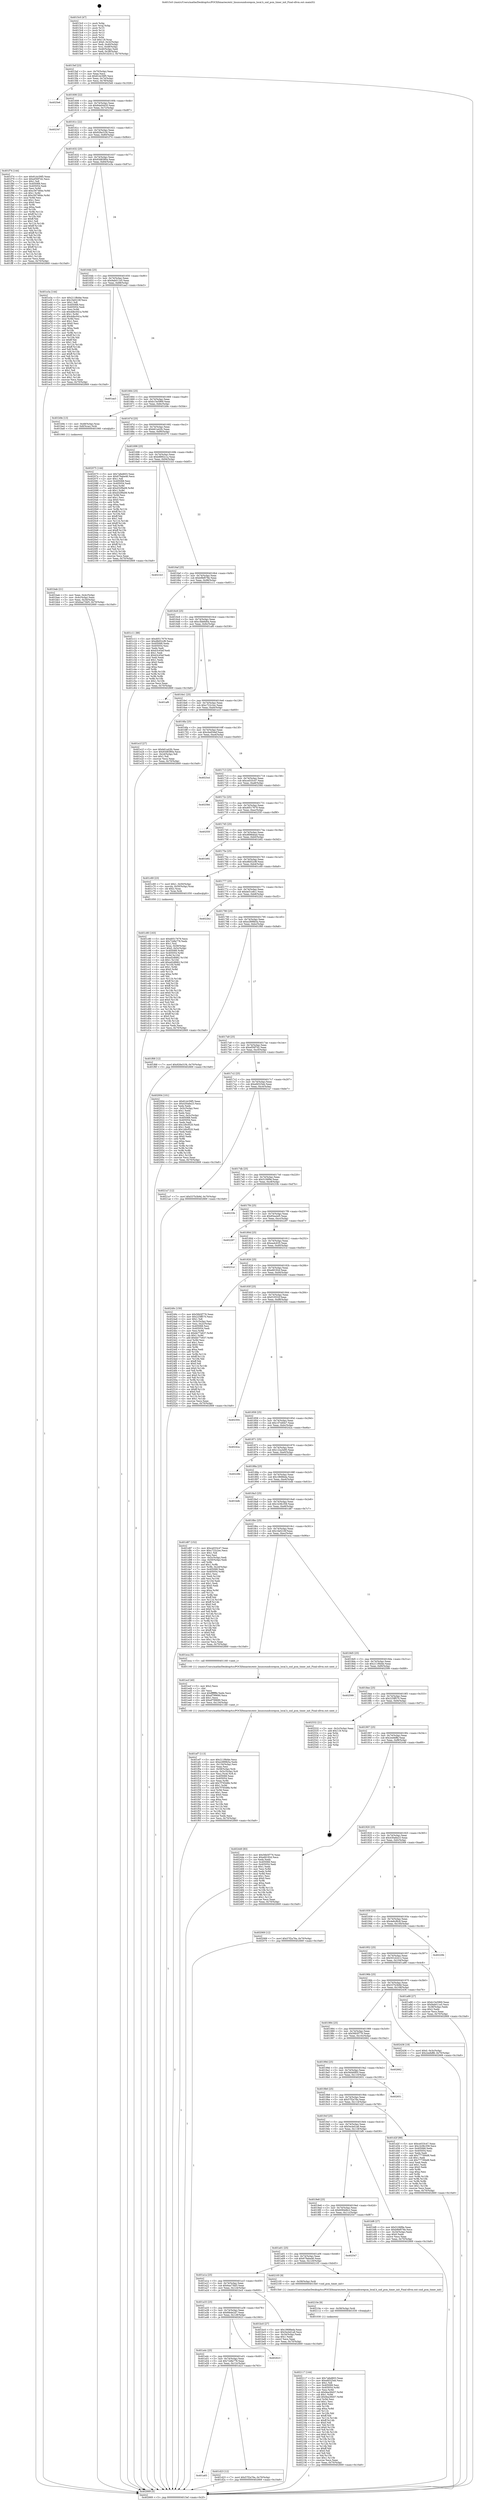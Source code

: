 digraph "0x4015c0" {
  label = "0x4015c0 (/mnt/c/Users/mathe/Desktop/tcc/POCII/binaries/extr_linuxsoundcorepcm_local.h_snd_pcm_timer_init_Final-ollvm.out::main(0))"
  labelloc = "t"
  node[shape=record]

  Entry [label="",width=0.3,height=0.3,shape=circle,fillcolor=black,style=filled]
  "0x4015ef" [label="{
     0x4015ef [23]\l
     | [instrs]\l
     &nbsp;&nbsp;0x4015ef \<+3\>: mov -0x70(%rbp),%eax\l
     &nbsp;&nbsp;0x4015f2 \<+2\>: mov %eax,%ecx\l
     &nbsp;&nbsp;0x4015f4 \<+6\>: sub $0x81dc59f5,%ecx\l
     &nbsp;&nbsp;0x4015fa \<+3\>: mov %eax,-0x74(%rbp)\l
     &nbsp;&nbsp;0x4015fd \<+3\>: mov %ecx,-0x78(%rbp)\l
     &nbsp;&nbsp;0x401600 \<+6\>: je 00000000004025e6 \<main+0x1026\>\l
  }"]
  "0x4025e6" [label="{
     0x4025e6\l
  }", style=dashed]
  "0x401606" [label="{
     0x401606 [22]\l
     | [instrs]\l
     &nbsp;&nbsp;0x401606 \<+5\>: jmp 000000000040160b \<main+0x4b\>\l
     &nbsp;&nbsp;0x40160b \<+3\>: mov -0x74(%rbp),%eax\l
     &nbsp;&nbsp;0x40160e \<+5\>: sub $0x84a04420,%eax\l
     &nbsp;&nbsp;0x401613 \<+3\>: mov %eax,-0x7c(%rbp)\l
     &nbsp;&nbsp;0x401616 \<+6\>: je 0000000000402347 \<main+0xd87\>\l
  }"]
  Exit [label="",width=0.3,height=0.3,shape=circle,fillcolor=black,style=filled,peripheries=2]
  "0x402347" [label="{
     0x402347\l
  }", style=dashed]
  "0x40161c" [label="{
     0x40161c [22]\l
     | [instrs]\l
     &nbsp;&nbsp;0x40161c \<+5\>: jmp 0000000000401621 \<main+0x61\>\l
     &nbsp;&nbsp;0x401621 \<+3\>: mov -0x74(%rbp),%eax\l
     &nbsp;&nbsp;0x401624 \<+5\>: sub $0x926e31f4,%eax\l
     &nbsp;&nbsp;0x401629 \<+3\>: mov %eax,-0x80(%rbp)\l
     &nbsp;&nbsp;0x40162c \<+6\>: je 0000000000401f74 \<main+0x9b4\>\l
  }"]
  "0x402117" [label="{
     0x402117 [144]\l
     | [instrs]\l
     &nbsp;&nbsp;0x402117 \<+5\>: mov $0x7afed603,%eax\l
     &nbsp;&nbsp;0x40211c \<+5\>: mov $0xefd325eb,%ecx\l
     &nbsp;&nbsp;0x402121 \<+2\>: mov $0x1,%dl\l
     &nbsp;&nbsp;0x402123 \<+7\>: mov 0x405068,%esi\l
     &nbsp;&nbsp;0x40212a \<+8\>: mov 0x405054,%r8d\l
     &nbsp;&nbsp;0x402132 \<+3\>: mov %esi,%r9d\l
     &nbsp;&nbsp;0x402135 \<+7\>: sub $0x9ea38457,%r9d\l
     &nbsp;&nbsp;0x40213c \<+4\>: sub $0x1,%r9d\l
     &nbsp;&nbsp;0x402140 \<+7\>: add $0x9ea38457,%r9d\l
     &nbsp;&nbsp;0x402147 \<+4\>: imul %r9d,%esi\l
     &nbsp;&nbsp;0x40214b \<+3\>: and $0x1,%esi\l
     &nbsp;&nbsp;0x40214e \<+3\>: cmp $0x0,%esi\l
     &nbsp;&nbsp;0x402151 \<+4\>: sete %r10b\l
     &nbsp;&nbsp;0x402155 \<+4\>: cmp $0xa,%r8d\l
     &nbsp;&nbsp;0x402159 \<+4\>: setl %r11b\l
     &nbsp;&nbsp;0x40215d \<+3\>: mov %r10b,%bl\l
     &nbsp;&nbsp;0x402160 \<+3\>: xor $0xff,%bl\l
     &nbsp;&nbsp;0x402163 \<+3\>: mov %r11b,%r14b\l
     &nbsp;&nbsp;0x402166 \<+4\>: xor $0xff,%r14b\l
     &nbsp;&nbsp;0x40216a \<+3\>: xor $0x0,%dl\l
     &nbsp;&nbsp;0x40216d \<+3\>: mov %bl,%r15b\l
     &nbsp;&nbsp;0x402170 \<+4\>: and $0x0,%r15b\l
     &nbsp;&nbsp;0x402174 \<+3\>: and %dl,%r10b\l
     &nbsp;&nbsp;0x402177 \<+3\>: mov %r14b,%r12b\l
     &nbsp;&nbsp;0x40217a \<+4\>: and $0x0,%r12b\l
     &nbsp;&nbsp;0x40217e \<+3\>: and %dl,%r11b\l
     &nbsp;&nbsp;0x402181 \<+3\>: or %r10b,%r15b\l
     &nbsp;&nbsp;0x402184 \<+3\>: or %r11b,%r12b\l
     &nbsp;&nbsp;0x402187 \<+3\>: xor %r12b,%r15b\l
     &nbsp;&nbsp;0x40218a \<+3\>: or %r14b,%bl\l
     &nbsp;&nbsp;0x40218d \<+3\>: xor $0xff,%bl\l
     &nbsp;&nbsp;0x402190 \<+3\>: or $0x0,%dl\l
     &nbsp;&nbsp;0x402193 \<+2\>: and %dl,%bl\l
     &nbsp;&nbsp;0x402195 \<+3\>: or %bl,%r15b\l
     &nbsp;&nbsp;0x402198 \<+4\>: test $0x1,%r15b\l
     &nbsp;&nbsp;0x40219c \<+3\>: cmovne %ecx,%eax\l
     &nbsp;&nbsp;0x40219f \<+3\>: mov %eax,-0x70(%rbp)\l
     &nbsp;&nbsp;0x4021a2 \<+5\>: jmp 0000000000402669 \<main+0x10a9\>\l
  }"]
  "0x401f74" [label="{
     0x401f74 [144]\l
     | [instrs]\l
     &nbsp;&nbsp;0x401f74 \<+5\>: mov $0x81dc59f5,%eax\l
     &nbsp;&nbsp;0x401f79 \<+5\>: mov $0xef30f7d2,%ecx\l
     &nbsp;&nbsp;0x401f7e \<+2\>: mov $0x1,%dl\l
     &nbsp;&nbsp;0x401f80 \<+7\>: mov 0x405068,%esi\l
     &nbsp;&nbsp;0x401f87 \<+7\>: mov 0x405054,%edi\l
     &nbsp;&nbsp;0x401f8e \<+3\>: mov %esi,%r8d\l
     &nbsp;&nbsp;0x401f91 \<+7\>: add $0xc567484e,%r8d\l
     &nbsp;&nbsp;0x401f98 \<+4\>: sub $0x1,%r8d\l
     &nbsp;&nbsp;0x401f9c \<+7\>: sub $0xc567484e,%r8d\l
     &nbsp;&nbsp;0x401fa3 \<+4\>: imul %r8d,%esi\l
     &nbsp;&nbsp;0x401fa7 \<+3\>: and $0x1,%esi\l
     &nbsp;&nbsp;0x401faa \<+3\>: cmp $0x0,%esi\l
     &nbsp;&nbsp;0x401fad \<+4\>: sete %r9b\l
     &nbsp;&nbsp;0x401fb1 \<+3\>: cmp $0xa,%edi\l
     &nbsp;&nbsp;0x401fb4 \<+4\>: setl %r10b\l
     &nbsp;&nbsp;0x401fb8 \<+3\>: mov %r9b,%r11b\l
     &nbsp;&nbsp;0x401fbb \<+4\>: xor $0xff,%r11b\l
     &nbsp;&nbsp;0x401fbf \<+3\>: mov %r10b,%bl\l
     &nbsp;&nbsp;0x401fc2 \<+3\>: xor $0xff,%bl\l
     &nbsp;&nbsp;0x401fc5 \<+3\>: xor $0x1,%dl\l
     &nbsp;&nbsp;0x401fc8 \<+3\>: mov %r11b,%r14b\l
     &nbsp;&nbsp;0x401fcb \<+4\>: and $0xff,%r14b\l
     &nbsp;&nbsp;0x401fcf \<+3\>: and %dl,%r9b\l
     &nbsp;&nbsp;0x401fd2 \<+3\>: mov %bl,%r15b\l
     &nbsp;&nbsp;0x401fd5 \<+4\>: and $0xff,%r15b\l
     &nbsp;&nbsp;0x401fd9 \<+3\>: and %dl,%r10b\l
     &nbsp;&nbsp;0x401fdc \<+3\>: or %r9b,%r14b\l
     &nbsp;&nbsp;0x401fdf \<+3\>: or %r10b,%r15b\l
     &nbsp;&nbsp;0x401fe2 \<+3\>: xor %r15b,%r14b\l
     &nbsp;&nbsp;0x401fe5 \<+3\>: or %bl,%r11b\l
     &nbsp;&nbsp;0x401fe8 \<+4\>: xor $0xff,%r11b\l
     &nbsp;&nbsp;0x401fec \<+3\>: or $0x1,%dl\l
     &nbsp;&nbsp;0x401fef \<+3\>: and %dl,%r11b\l
     &nbsp;&nbsp;0x401ff2 \<+3\>: or %r11b,%r14b\l
     &nbsp;&nbsp;0x401ff5 \<+4\>: test $0x1,%r14b\l
     &nbsp;&nbsp;0x401ff9 \<+3\>: cmovne %ecx,%eax\l
     &nbsp;&nbsp;0x401ffc \<+3\>: mov %eax,-0x70(%rbp)\l
     &nbsp;&nbsp;0x401fff \<+5\>: jmp 0000000000402669 \<main+0x10a9\>\l
  }"]
  "0x401632" [label="{
     0x401632 [25]\l
     | [instrs]\l
     &nbsp;&nbsp;0x401632 \<+5\>: jmp 0000000000401637 \<main+0x77\>\l
     &nbsp;&nbsp;0x401637 \<+3\>: mov -0x74(%rbp),%eax\l
     &nbsp;&nbsp;0x40163a \<+5\>: sub $0x93d8380a,%eax\l
     &nbsp;&nbsp;0x40163f \<+6\>: mov %eax,-0x84(%rbp)\l
     &nbsp;&nbsp;0x401645 \<+6\>: je 0000000000401e3a \<main+0x87a\>\l
  }"]
  "0x40210e" [label="{
     0x40210e [9]\l
     | [instrs]\l
     &nbsp;&nbsp;0x40210e \<+4\>: mov -0x58(%rbp),%rdi\l
     &nbsp;&nbsp;0x402112 \<+5\>: call 0000000000401030 \<free@plt\>\l
     | [calls]\l
     &nbsp;&nbsp;0x401030 \{1\} (unknown)\l
  }"]
  "0x401e3a" [label="{
     0x401e3a [144]\l
     | [instrs]\l
     &nbsp;&nbsp;0x401e3a \<+5\>: mov $0x211f6d4e,%eax\l
     &nbsp;&nbsp;0x401e3f \<+5\>: mov $0x1fa0216f,%ecx\l
     &nbsp;&nbsp;0x401e44 \<+2\>: mov $0x1,%dl\l
     &nbsp;&nbsp;0x401e46 \<+7\>: mov 0x405068,%esi\l
     &nbsp;&nbsp;0x401e4d \<+7\>: mov 0x405054,%edi\l
     &nbsp;&nbsp;0x401e54 \<+3\>: mov %esi,%r8d\l
     &nbsp;&nbsp;0x401e57 \<+7\>: sub $0x4dbc041a,%r8d\l
     &nbsp;&nbsp;0x401e5e \<+4\>: sub $0x1,%r8d\l
     &nbsp;&nbsp;0x401e62 \<+7\>: add $0x4dbc041a,%r8d\l
     &nbsp;&nbsp;0x401e69 \<+4\>: imul %r8d,%esi\l
     &nbsp;&nbsp;0x401e6d \<+3\>: and $0x1,%esi\l
     &nbsp;&nbsp;0x401e70 \<+3\>: cmp $0x0,%esi\l
     &nbsp;&nbsp;0x401e73 \<+4\>: sete %r9b\l
     &nbsp;&nbsp;0x401e77 \<+3\>: cmp $0xa,%edi\l
     &nbsp;&nbsp;0x401e7a \<+4\>: setl %r10b\l
     &nbsp;&nbsp;0x401e7e \<+3\>: mov %r9b,%r11b\l
     &nbsp;&nbsp;0x401e81 \<+4\>: xor $0xff,%r11b\l
     &nbsp;&nbsp;0x401e85 \<+3\>: mov %r10b,%bl\l
     &nbsp;&nbsp;0x401e88 \<+3\>: xor $0xff,%bl\l
     &nbsp;&nbsp;0x401e8b \<+3\>: xor $0x1,%dl\l
     &nbsp;&nbsp;0x401e8e \<+3\>: mov %r11b,%r14b\l
     &nbsp;&nbsp;0x401e91 \<+4\>: and $0xff,%r14b\l
     &nbsp;&nbsp;0x401e95 \<+3\>: and %dl,%r9b\l
     &nbsp;&nbsp;0x401e98 \<+3\>: mov %bl,%r15b\l
     &nbsp;&nbsp;0x401e9b \<+4\>: and $0xff,%r15b\l
     &nbsp;&nbsp;0x401e9f \<+3\>: and %dl,%r10b\l
     &nbsp;&nbsp;0x401ea2 \<+3\>: or %r9b,%r14b\l
     &nbsp;&nbsp;0x401ea5 \<+3\>: or %r10b,%r15b\l
     &nbsp;&nbsp;0x401ea8 \<+3\>: xor %r15b,%r14b\l
     &nbsp;&nbsp;0x401eab \<+3\>: or %bl,%r11b\l
     &nbsp;&nbsp;0x401eae \<+4\>: xor $0xff,%r11b\l
     &nbsp;&nbsp;0x401eb2 \<+3\>: or $0x1,%dl\l
     &nbsp;&nbsp;0x401eb5 \<+3\>: and %dl,%r11b\l
     &nbsp;&nbsp;0x401eb8 \<+3\>: or %r11b,%r14b\l
     &nbsp;&nbsp;0x401ebb \<+4\>: test $0x1,%r14b\l
     &nbsp;&nbsp;0x401ebf \<+3\>: cmovne %ecx,%eax\l
     &nbsp;&nbsp;0x401ec2 \<+3\>: mov %eax,-0x70(%rbp)\l
     &nbsp;&nbsp;0x401ec5 \<+5\>: jmp 0000000000402669 \<main+0x10a9\>\l
  }"]
  "0x40164b" [label="{
     0x40164b [25]\l
     | [instrs]\l
     &nbsp;&nbsp;0x40164b \<+5\>: jmp 0000000000401650 \<main+0x90\>\l
     &nbsp;&nbsp;0x401650 \<+3\>: mov -0x74(%rbp),%eax\l
     &nbsp;&nbsp;0x401653 \<+5\>: sub $0x9ab011e5,%eax\l
     &nbsp;&nbsp;0x401658 \<+6\>: mov %eax,-0x88(%rbp)\l
     &nbsp;&nbsp;0x40165e \<+6\>: je 0000000000401aa3 \<main+0x4e3\>\l
  }"]
  "0x401ef7" [label="{
     0x401ef7 [113]\l
     | [instrs]\l
     &nbsp;&nbsp;0x401ef7 \<+5\>: mov $0x211f6d4e,%ecx\l
     &nbsp;&nbsp;0x401efc \<+5\>: mov $0xe2899b5a,%edx\l
     &nbsp;&nbsp;0x401f01 \<+6\>: mov -0x134(%rbp),%esi\l
     &nbsp;&nbsp;0x401f07 \<+3\>: imul %eax,%esi\l
     &nbsp;&nbsp;0x401f0a \<+4\>: mov -0x58(%rbp),%rdi\l
     &nbsp;&nbsp;0x401f0e \<+4\>: movslq -0x5c(%rbp),%r8\l
     &nbsp;&nbsp;0x401f12 \<+4\>: mov %esi,(%rdi,%r8,4)\l
     &nbsp;&nbsp;0x401f16 \<+7\>: mov 0x405068,%eax\l
     &nbsp;&nbsp;0x401f1d \<+7\>: mov 0x405054,%esi\l
     &nbsp;&nbsp;0x401f24 \<+3\>: mov %eax,%r9d\l
     &nbsp;&nbsp;0x401f27 \<+7\>: add $0x7f765d6b,%r9d\l
     &nbsp;&nbsp;0x401f2e \<+4\>: sub $0x1,%r9d\l
     &nbsp;&nbsp;0x401f32 \<+7\>: sub $0x7f765d6b,%r9d\l
     &nbsp;&nbsp;0x401f39 \<+4\>: imul %r9d,%eax\l
     &nbsp;&nbsp;0x401f3d \<+3\>: and $0x1,%eax\l
     &nbsp;&nbsp;0x401f40 \<+3\>: cmp $0x0,%eax\l
     &nbsp;&nbsp;0x401f43 \<+4\>: sete %r10b\l
     &nbsp;&nbsp;0x401f47 \<+3\>: cmp $0xa,%esi\l
     &nbsp;&nbsp;0x401f4a \<+4\>: setl %r11b\l
     &nbsp;&nbsp;0x401f4e \<+3\>: mov %r10b,%bl\l
     &nbsp;&nbsp;0x401f51 \<+3\>: and %r11b,%bl\l
     &nbsp;&nbsp;0x401f54 \<+3\>: xor %r11b,%r10b\l
     &nbsp;&nbsp;0x401f57 \<+3\>: or %r10b,%bl\l
     &nbsp;&nbsp;0x401f5a \<+3\>: test $0x1,%bl\l
     &nbsp;&nbsp;0x401f5d \<+3\>: cmovne %edx,%ecx\l
     &nbsp;&nbsp;0x401f60 \<+3\>: mov %ecx,-0x70(%rbp)\l
     &nbsp;&nbsp;0x401f63 \<+5\>: jmp 0000000000402669 \<main+0x10a9\>\l
  }"]
  "0x401aa3" [label="{
     0x401aa3\l
  }", style=dashed]
  "0x401664" [label="{
     0x401664 [25]\l
     | [instrs]\l
     &nbsp;&nbsp;0x401664 \<+5\>: jmp 0000000000401669 \<main+0xa9\>\l
     &nbsp;&nbsp;0x401669 \<+3\>: mov -0x74(%rbp),%eax\l
     &nbsp;&nbsp;0x40166c \<+5\>: sub $0xb15e5969,%eax\l
     &nbsp;&nbsp;0x401671 \<+6\>: mov %eax,-0x8c(%rbp)\l
     &nbsp;&nbsp;0x401677 \<+6\>: je 0000000000401b9e \<main+0x5de\>\l
  }"]
  "0x401ecf" [label="{
     0x401ecf [40]\l
     | [instrs]\l
     &nbsp;&nbsp;0x401ecf \<+5\>: mov $0x2,%ecx\l
     &nbsp;&nbsp;0x401ed4 \<+1\>: cltd\l
     &nbsp;&nbsp;0x401ed5 \<+2\>: idiv %ecx\l
     &nbsp;&nbsp;0x401ed7 \<+6\>: imul $0xfffffffe,%edx,%ecx\l
     &nbsp;&nbsp;0x401edd \<+6\>: sub $0xef799690,%ecx\l
     &nbsp;&nbsp;0x401ee3 \<+3\>: add $0x1,%ecx\l
     &nbsp;&nbsp;0x401ee6 \<+6\>: add $0xef799690,%ecx\l
     &nbsp;&nbsp;0x401eec \<+6\>: mov %ecx,-0x134(%rbp)\l
     &nbsp;&nbsp;0x401ef2 \<+5\>: call 0000000000401160 \<next_i\>\l
     | [calls]\l
     &nbsp;&nbsp;0x401160 \{1\} (/mnt/c/Users/mathe/Desktop/tcc/POCII/binaries/extr_linuxsoundcorepcm_local.h_snd_pcm_timer_init_Final-ollvm.out::next_i)\l
  }"]
  "0x401b9e" [label="{
     0x401b9e [13]\l
     | [instrs]\l
     &nbsp;&nbsp;0x401b9e \<+4\>: mov -0x48(%rbp),%rax\l
     &nbsp;&nbsp;0x401ba2 \<+4\>: mov 0x8(%rax),%rdi\l
     &nbsp;&nbsp;0x401ba6 \<+5\>: call 0000000000401060 \<atoi@plt\>\l
     | [calls]\l
     &nbsp;&nbsp;0x401060 \{1\} (unknown)\l
  }"]
  "0x40167d" [label="{
     0x40167d [25]\l
     | [instrs]\l
     &nbsp;&nbsp;0x40167d \<+5\>: jmp 0000000000401682 \<main+0xc2\>\l
     &nbsp;&nbsp;0x401682 \<+3\>: mov -0x74(%rbp),%eax\l
     &nbsp;&nbsp;0x401685 \<+5\>: sub $0xb61a42fc,%eax\l
     &nbsp;&nbsp;0x40168a \<+6\>: mov %eax,-0x90(%rbp)\l
     &nbsp;&nbsp;0x401690 \<+6\>: je 0000000000402075 \<main+0xab5\>\l
  }"]
  "0x401a65" [label="{
     0x401a65\l
  }", style=dashed]
  "0x402075" [label="{
     0x402075 [144]\l
     | [instrs]\l
     &nbsp;&nbsp;0x402075 \<+5\>: mov $0x7afed603,%eax\l
     &nbsp;&nbsp;0x40207a \<+5\>: mov $0x679abe46,%ecx\l
     &nbsp;&nbsp;0x40207f \<+2\>: mov $0x1,%dl\l
     &nbsp;&nbsp;0x402081 \<+7\>: mov 0x405068,%esi\l
     &nbsp;&nbsp;0x402088 \<+7\>: mov 0x405054,%edi\l
     &nbsp;&nbsp;0x40208f \<+3\>: mov %esi,%r8d\l
     &nbsp;&nbsp;0x402092 \<+7\>: add $0xd32f9a08,%r8d\l
     &nbsp;&nbsp;0x402099 \<+4\>: sub $0x1,%r8d\l
     &nbsp;&nbsp;0x40209d \<+7\>: sub $0xd32f9a08,%r8d\l
     &nbsp;&nbsp;0x4020a4 \<+4\>: imul %r8d,%esi\l
     &nbsp;&nbsp;0x4020a8 \<+3\>: and $0x1,%esi\l
     &nbsp;&nbsp;0x4020ab \<+3\>: cmp $0x0,%esi\l
     &nbsp;&nbsp;0x4020ae \<+4\>: sete %r9b\l
     &nbsp;&nbsp;0x4020b2 \<+3\>: cmp $0xa,%edi\l
     &nbsp;&nbsp;0x4020b5 \<+4\>: setl %r10b\l
     &nbsp;&nbsp;0x4020b9 \<+3\>: mov %r9b,%r11b\l
     &nbsp;&nbsp;0x4020bc \<+4\>: xor $0xff,%r11b\l
     &nbsp;&nbsp;0x4020c0 \<+3\>: mov %r10b,%bl\l
     &nbsp;&nbsp;0x4020c3 \<+3\>: xor $0xff,%bl\l
     &nbsp;&nbsp;0x4020c6 \<+3\>: xor $0x1,%dl\l
     &nbsp;&nbsp;0x4020c9 \<+3\>: mov %r11b,%r14b\l
     &nbsp;&nbsp;0x4020cc \<+4\>: and $0xff,%r14b\l
     &nbsp;&nbsp;0x4020d0 \<+3\>: and %dl,%r9b\l
     &nbsp;&nbsp;0x4020d3 \<+3\>: mov %bl,%r15b\l
     &nbsp;&nbsp;0x4020d6 \<+4\>: and $0xff,%r15b\l
     &nbsp;&nbsp;0x4020da \<+3\>: and %dl,%r10b\l
     &nbsp;&nbsp;0x4020dd \<+3\>: or %r9b,%r14b\l
     &nbsp;&nbsp;0x4020e0 \<+3\>: or %r10b,%r15b\l
     &nbsp;&nbsp;0x4020e3 \<+3\>: xor %r15b,%r14b\l
     &nbsp;&nbsp;0x4020e6 \<+3\>: or %bl,%r11b\l
     &nbsp;&nbsp;0x4020e9 \<+4\>: xor $0xff,%r11b\l
     &nbsp;&nbsp;0x4020ed \<+3\>: or $0x1,%dl\l
     &nbsp;&nbsp;0x4020f0 \<+3\>: and %dl,%r11b\l
     &nbsp;&nbsp;0x4020f3 \<+3\>: or %r11b,%r14b\l
     &nbsp;&nbsp;0x4020f6 \<+4\>: test $0x1,%r14b\l
     &nbsp;&nbsp;0x4020fa \<+3\>: cmovne %ecx,%eax\l
     &nbsp;&nbsp;0x4020fd \<+3\>: mov %eax,-0x70(%rbp)\l
     &nbsp;&nbsp;0x402100 \<+5\>: jmp 0000000000402669 \<main+0x10a9\>\l
  }"]
  "0x401696" [label="{
     0x401696 [25]\l
     | [instrs]\l
     &nbsp;&nbsp;0x401696 \<+5\>: jmp 000000000040169b \<main+0xdb\>\l
     &nbsp;&nbsp;0x40169b \<+3\>: mov -0x74(%rbp),%eax\l
     &nbsp;&nbsp;0x40169e \<+5\>: sub $0xb8892c1a,%eax\l
     &nbsp;&nbsp;0x4016a3 \<+6\>: mov %eax,-0x94(%rbp)\l
     &nbsp;&nbsp;0x4016a9 \<+6\>: je 00000000004021b3 \<main+0xbf3\>\l
  }"]
  "0x401d23" [label="{
     0x401d23 [12]\l
     | [instrs]\l
     &nbsp;&nbsp;0x401d23 \<+7\>: movl $0x57f2a76a,-0x70(%rbp)\l
     &nbsp;&nbsp;0x401d2a \<+5\>: jmp 0000000000402669 \<main+0x10a9\>\l
  }"]
  "0x4021b3" [label="{
     0x4021b3\l
  }", style=dashed]
  "0x4016af" [label="{
     0x4016af [25]\l
     | [instrs]\l
     &nbsp;&nbsp;0x4016af \<+5\>: jmp 00000000004016b4 \<main+0xf4\>\l
     &nbsp;&nbsp;0x4016b4 \<+3\>: mov -0x74(%rbp),%eax\l
     &nbsp;&nbsp;0x4016b7 \<+5\>: sub $0xb9bf078e,%eax\l
     &nbsp;&nbsp;0x4016bc \<+6\>: mov %eax,-0x98(%rbp)\l
     &nbsp;&nbsp;0x4016c2 \<+6\>: je 0000000000401c11 \<main+0x651\>\l
  }"]
  "0x401a4c" [label="{
     0x401a4c [25]\l
     | [instrs]\l
     &nbsp;&nbsp;0x401a4c \<+5\>: jmp 0000000000401a51 \<main+0x491\>\l
     &nbsp;&nbsp;0x401a51 \<+3\>: mov -0x74(%rbp),%eax\l
     &nbsp;&nbsp;0x401a54 \<+5\>: sub $0x72dfa778,%eax\l
     &nbsp;&nbsp;0x401a59 \<+6\>: mov %eax,-0x12c(%rbp)\l
     &nbsp;&nbsp;0x401a5f \<+6\>: je 0000000000401d23 \<main+0x763\>\l
  }"]
  "0x401c11" [label="{
     0x401c11 [88]\l
     | [instrs]\l
     &nbsp;&nbsp;0x401c11 \<+5\>: mov $0xd0517679,%eax\l
     &nbsp;&nbsp;0x401c16 \<+5\>: mov $0xd8d52cf8,%ecx\l
     &nbsp;&nbsp;0x401c1b \<+7\>: mov 0x405068,%edx\l
     &nbsp;&nbsp;0x401c22 \<+7\>: mov 0x405054,%esi\l
     &nbsp;&nbsp;0x401c29 \<+2\>: mov %edx,%edi\l
     &nbsp;&nbsp;0x401c2b \<+6\>: add $0xb3c45ef,%edi\l
     &nbsp;&nbsp;0x401c31 \<+3\>: sub $0x1,%edi\l
     &nbsp;&nbsp;0x401c34 \<+6\>: sub $0xb3c45ef,%edi\l
     &nbsp;&nbsp;0x401c3a \<+3\>: imul %edi,%edx\l
     &nbsp;&nbsp;0x401c3d \<+3\>: and $0x1,%edx\l
     &nbsp;&nbsp;0x401c40 \<+3\>: cmp $0x0,%edx\l
     &nbsp;&nbsp;0x401c43 \<+4\>: sete %r8b\l
     &nbsp;&nbsp;0x401c47 \<+3\>: cmp $0xa,%esi\l
     &nbsp;&nbsp;0x401c4a \<+4\>: setl %r9b\l
     &nbsp;&nbsp;0x401c4e \<+3\>: mov %r8b,%r10b\l
     &nbsp;&nbsp;0x401c51 \<+3\>: and %r9b,%r10b\l
     &nbsp;&nbsp;0x401c54 \<+3\>: xor %r9b,%r8b\l
     &nbsp;&nbsp;0x401c57 \<+3\>: or %r8b,%r10b\l
     &nbsp;&nbsp;0x401c5a \<+4\>: test $0x1,%r10b\l
     &nbsp;&nbsp;0x401c5e \<+3\>: cmovne %ecx,%eax\l
     &nbsp;&nbsp;0x401c61 \<+3\>: mov %eax,-0x70(%rbp)\l
     &nbsp;&nbsp;0x401c64 \<+5\>: jmp 0000000000402669 \<main+0x10a9\>\l
  }"]
  "0x4016c8" [label="{
     0x4016c8 [25]\l
     | [instrs]\l
     &nbsp;&nbsp;0x4016c8 \<+5\>: jmp 00000000004016cd \<main+0x10d\>\l
     &nbsp;&nbsp;0x4016cd \<+3\>: mov -0x74(%rbp),%eax\l
     &nbsp;&nbsp;0x4016d0 \<+5\>: sub $0xc3bb6d0a,%eax\l
     &nbsp;&nbsp;0x4016d5 \<+6\>: mov %eax,-0x9c(%rbp)\l
     &nbsp;&nbsp;0x4016db \<+6\>: je 0000000000401af6 \<main+0x536\>\l
  }"]
  "0x402623" [label="{
     0x402623\l
  }", style=dashed]
  "0x401af6" [label="{
     0x401af6\l
  }", style=dashed]
  "0x4016e1" [label="{
     0x4016e1 [25]\l
     | [instrs]\l
     &nbsp;&nbsp;0x4016e1 \<+5\>: jmp 00000000004016e6 \<main+0x126\>\l
     &nbsp;&nbsp;0x4016e6 \<+3\>: mov -0x74(%rbp),%eax\l
     &nbsp;&nbsp;0x4016e9 \<+5\>: sub $0xc722c2ec,%eax\l
     &nbsp;&nbsp;0x4016ee \<+6\>: mov %eax,-0xa0(%rbp)\l
     &nbsp;&nbsp;0x4016f4 \<+6\>: je 0000000000401e1f \<main+0x85f\>\l
  }"]
  "0x401c80" [label="{
     0x401c80 [163]\l
     | [instrs]\l
     &nbsp;&nbsp;0x401c80 \<+5\>: mov $0xd0517679,%ecx\l
     &nbsp;&nbsp;0x401c85 \<+5\>: mov $0x72dfa778,%edx\l
     &nbsp;&nbsp;0x401c8a \<+3\>: mov $0x1,%sil\l
     &nbsp;&nbsp;0x401c8d \<+4\>: mov %rax,-0x58(%rbp)\l
     &nbsp;&nbsp;0x401c91 \<+7\>: movl $0x0,-0x5c(%rbp)\l
     &nbsp;&nbsp;0x401c98 \<+8\>: mov 0x405068,%r8d\l
     &nbsp;&nbsp;0x401ca0 \<+8\>: mov 0x405054,%r9d\l
     &nbsp;&nbsp;0x401ca8 \<+3\>: mov %r8d,%r10d\l
     &nbsp;&nbsp;0x401cab \<+7\>: sub $0xed2dfd62,%r10d\l
     &nbsp;&nbsp;0x401cb2 \<+4\>: sub $0x1,%r10d\l
     &nbsp;&nbsp;0x401cb6 \<+7\>: add $0xed2dfd62,%r10d\l
     &nbsp;&nbsp;0x401cbd \<+4\>: imul %r10d,%r8d\l
     &nbsp;&nbsp;0x401cc1 \<+4\>: and $0x1,%r8d\l
     &nbsp;&nbsp;0x401cc5 \<+4\>: cmp $0x0,%r8d\l
     &nbsp;&nbsp;0x401cc9 \<+4\>: sete %r11b\l
     &nbsp;&nbsp;0x401ccd \<+4\>: cmp $0xa,%r9d\l
     &nbsp;&nbsp;0x401cd1 \<+3\>: setl %bl\l
     &nbsp;&nbsp;0x401cd4 \<+3\>: mov %r11b,%r14b\l
     &nbsp;&nbsp;0x401cd7 \<+4\>: xor $0xff,%r14b\l
     &nbsp;&nbsp;0x401cdb \<+3\>: mov %bl,%r15b\l
     &nbsp;&nbsp;0x401cde \<+4\>: xor $0xff,%r15b\l
     &nbsp;&nbsp;0x401ce2 \<+4\>: xor $0x0,%sil\l
     &nbsp;&nbsp;0x401ce6 \<+3\>: mov %r14b,%r12b\l
     &nbsp;&nbsp;0x401ce9 \<+4\>: and $0x0,%r12b\l
     &nbsp;&nbsp;0x401ced \<+3\>: and %sil,%r11b\l
     &nbsp;&nbsp;0x401cf0 \<+3\>: mov %r15b,%r13b\l
     &nbsp;&nbsp;0x401cf3 \<+4\>: and $0x0,%r13b\l
     &nbsp;&nbsp;0x401cf7 \<+3\>: and %sil,%bl\l
     &nbsp;&nbsp;0x401cfa \<+3\>: or %r11b,%r12b\l
     &nbsp;&nbsp;0x401cfd \<+3\>: or %bl,%r13b\l
     &nbsp;&nbsp;0x401d00 \<+3\>: xor %r13b,%r12b\l
     &nbsp;&nbsp;0x401d03 \<+3\>: or %r15b,%r14b\l
     &nbsp;&nbsp;0x401d06 \<+4\>: xor $0xff,%r14b\l
     &nbsp;&nbsp;0x401d0a \<+4\>: or $0x0,%sil\l
     &nbsp;&nbsp;0x401d0e \<+3\>: and %sil,%r14b\l
     &nbsp;&nbsp;0x401d11 \<+3\>: or %r14b,%r12b\l
     &nbsp;&nbsp;0x401d14 \<+4\>: test $0x1,%r12b\l
     &nbsp;&nbsp;0x401d18 \<+3\>: cmovne %edx,%ecx\l
     &nbsp;&nbsp;0x401d1b \<+3\>: mov %ecx,-0x70(%rbp)\l
     &nbsp;&nbsp;0x401d1e \<+5\>: jmp 0000000000402669 \<main+0x10a9\>\l
  }"]
  "0x401e1f" [label="{
     0x401e1f [27]\l
     | [instrs]\l
     &nbsp;&nbsp;0x401e1f \<+5\>: mov $0xb61a42fc,%eax\l
     &nbsp;&nbsp;0x401e24 \<+5\>: mov $0x93d8380a,%ecx\l
     &nbsp;&nbsp;0x401e29 \<+3\>: mov -0x2d(%rbp),%dl\l
     &nbsp;&nbsp;0x401e2c \<+3\>: test $0x1,%dl\l
     &nbsp;&nbsp;0x401e2f \<+3\>: cmovne %ecx,%eax\l
     &nbsp;&nbsp;0x401e32 \<+3\>: mov %eax,-0x70(%rbp)\l
     &nbsp;&nbsp;0x401e35 \<+5\>: jmp 0000000000402669 \<main+0x10a9\>\l
  }"]
  "0x4016fa" [label="{
     0x4016fa [25]\l
     | [instrs]\l
     &nbsp;&nbsp;0x4016fa \<+5\>: jmp 00000000004016ff \<main+0x13f\>\l
     &nbsp;&nbsp;0x4016ff \<+3\>: mov -0x74(%rbp),%eax\l
     &nbsp;&nbsp;0x401702 \<+5\>: sub $0xcba93def,%eax\l
     &nbsp;&nbsp;0x401707 \<+6\>: mov %eax,-0xa4(%rbp)\l
     &nbsp;&nbsp;0x40170d \<+6\>: je 00000000004023cd \<main+0xe0d\>\l
  }"]
  "0x401a33" [label="{
     0x401a33 [25]\l
     | [instrs]\l
     &nbsp;&nbsp;0x401a33 \<+5\>: jmp 0000000000401a38 \<main+0x478\>\l
     &nbsp;&nbsp;0x401a38 \<+3\>: mov -0x74(%rbp),%eax\l
     &nbsp;&nbsp;0x401a3b \<+5\>: sub $0x6fede2d7,%eax\l
     &nbsp;&nbsp;0x401a40 \<+6\>: mov %eax,-0x128(%rbp)\l
     &nbsp;&nbsp;0x401a46 \<+6\>: je 0000000000402623 \<main+0x1063\>\l
  }"]
  "0x4023cd" [label="{
     0x4023cd\l
  }", style=dashed]
  "0x401713" [label="{
     0x401713 [25]\l
     | [instrs]\l
     &nbsp;&nbsp;0x401713 \<+5\>: jmp 0000000000401718 \<main+0x158\>\l
     &nbsp;&nbsp;0x401718 \<+3\>: mov -0x74(%rbp),%eax\l
     &nbsp;&nbsp;0x40171b \<+5\>: sub $0xce033c47,%eax\l
     &nbsp;&nbsp;0x401720 \<+6\>: mov %eax,-0xa8(%rbp)\l
     &nbsp;&nbsp;0x401726 \<+6\>: je 000000000040258d \<main+0xfcd\>\l
  }"]
  "0x401bc0" [label="{
     0x401bc0 [27]\l
     | [instrs]\l
     &nbsp;&nbsp;0x401bc0 \<+5\>: mov $0x1868feda,%eax\l
     &nbsp;&nbsp;0x401bc5 \<+5\>: mov $0x5ecbd1a8,%ecx\l
     &nbsp;&nbsp;0x401bca \<+3\>: mov -0x34(%rbp),%edx\l
     &nbsp;&nbsp;0x401bcd \<+3\>: cmp $0x1,%edx\l
     &nbsp;&nbsp;0x401bd0 \<+3\>: cmovl %ecx,%eax\l
     &nbsp;&nbsp;0x401bd3 \<+3\>: mov %eax,-0x70(%rbp)\l
     &nbsp;&nbsp;0x401bd6 \<+5\>: jmp 0000000000402669 \<main+0x10a9\>\l
  }"]
  "0x40258d" [label="{
     0x40258d\l
  }", style=dashed]
  "0x40172c" [label="{
     0x40172c [25]\l
     | [instrs]\l
     &nbsp;&nbsp;0x40172c \<+5\>: jmp 0000000000401731 \<main+0x171\>\l
     &nbsp;&nbsp;0x401731 \<+3\>: mov -0x74(%rbp),%eax\l
     &nbsp;&nbsp;0x401734 \<+5\>: sub $0xd0517679,%eax\l
     &nbsp;&nbsp;0x401739 \<+6\>: mov %eax,-0xac(%rbp)\l
     &nbsp;&nbsp;0x40173f \<+6\>: je 000000000040255f \<main+0xf9f\>\l
  }"]
  "0x401a1a" [label="{
     0x401a1a [25]\l
     | [instrs]\l
     &nbsp;&nbsp;0x401a1a \<+5\>: jmp 0000000000401a1f \<main+0x45f\>\l
     &nbsp;&nbsp;0x401a1f \<+3\>: mov -0x74(%rbp),%eax\l
     &nbsp;&nbsp;0x401a22 \<+5\>: sub $0x6aa73bf3,%eax\l
     &nbsp;&nbsp;0x401a27 \<+6\>: mov %eax,-0x124(%rbp)\l
     &nbsp;&nbsp;0x401a2d \<+6\>: je 0000000000401bc0 \<main+0x600\>\l
  }"]
  "0x40255f" [label="{
     0x40255f\l
  }", style=dashed]
  "0x401745" [label="{
     0x401745 [25]\l
     | [instrs]\l
     &nbsp;&nbsp;0x401745 \<+5\>: jmp 000000000040174a \<main+0x18a\>\l
     &nbsp;&nbsp;0x40174a \<+3\>: mov -0x74(%rbp),%eax\l
     &nbsp;&nbsp;0x40174d \<+5\>: sub $0xd698dead,%eax\l
     &nbsp;&nbsp;0x401752 \<+6\>: mov %eax,-0xb0(%rbp)\l
     &nbsp;&nbsp;0x401758 \<+6\>: je 0000000000401b92 \<main+0x5d2\>\l
  }"]
  "0x402105" [label="{
     0x402105 [9]\l
     | [instrs]\l
     &nbsp;&nbsp;0x402105 \<+4\>: mov -0x58(%rbp),%rdi\l
     &nbsp;&nbsp;0x402109 \<+5\>: call 00000000004015b0 \<snd_pcm_timer_init\>\l
     | [calls]\l
     &nbsp;&nbsp;0x4015b0 \{1\} (/mnt/c/Users/mathe/Desktop/tcc/POCII/binaries/extr_linuxsoundcorepcm_local.h_snd_pcm_timer_init_Final-ollvm.out::snd_pcm_timer_init)\l
  }"]
  "0x401b92" [label="{
     0x401b92\l
  }", style=dashed]
  "0x40175e" [label="{
     0x40175e [25]\l
     | [instrs]\l
     &nbsp;&nbsp;0x40175e \<+5\>: jmp 0000000000401763 \<main+0x1a3\>\l
     &nbsp;&nbsp;0x401763 \<+3\>: mov -0x74(%rbp),%eax\l
     &nbsp;&nbsp;0x401766 \<+5\>: sub $0xd8d52cf8,%eax\l
     &nbsp;&nbsp;0x40176b \<+6\>: mov %eax,-0xb4(%rbp)\l
     &nbsp;&nbsp;0x401771 \<+6\>: je 0000000000401c69 \<main+0x6a9\>\l
  }"]
  "0x401a01" [label="{
     0x401a01 [25]\l
     | [instrs]\l
     &nbsp;&nbsp;0x401a01 \<+5\>: jmp 0000000000401a06 \<main+0x446\>\l
     &nbsp;&nbsp;0x401a06 \<+3\>: mov -0x74(%rbp),%eax\l
     &nbsp;&nbsp;0x401a09 \<+5\>: sub $0x679abe46,%eax\l
     &nbsp;&nbsp;0x401a0e \<+6\>: mov %eax,-0x120(%rbp)\l
     &nbsp;&nbsp;0x401a14 \<+6\>: je 0000000000402105 \<main+0xb45\>\l
  }"]
  "0x401c69" [label="{
     0x401c69 [23]\l
     | [instrs]\l
     &nbsp;&nbsp;0x401c69 \<+7\>: movl $0x1,-0x50(%rbp)\l
     &nbsp;&nbsp;0x401c70 \<+4\>: movslq -0x50(%rbp),%rax\l
     &nbsp;&nbsp;0x401c74 \<+4\>: shl $0x2,%rax\l
     &nbsp;&nbsp;0x401c78 \<+3\>: mov %rax,%rdi\l
     &nbsp;&nbsp;0x401c7b \<+5\>: call 0000000000401050 \<malloc@plt\>\l
     | [calls]\l
     &nbsp;&nbsp;0x401050 \{1\} (unknown)\l
  }"]
  "0x401777" [label="{
     0x401777 [25]\l
     | [instrs]\l
     &nbsp;&nbsp;0x401777 \<+5\>: jmp 000000000040177c \<main+0x1bc\>\l
     &nbsp;&nbsp;0x40177c \<+3\>: mov -0x74(%rbp),%eax\l
     &nbsp;&nbsp;0x40177f \<+5\>: sub $0xde51e8c1,%eax\l
     &nbsp;&nbsp;0x401784 \<+6\>: mov %eax,-0xb8(%rbp)\l
     &nbsp;&nbsp;0x40178a \<+6\>: je 00000000004022b2 \<main+0xcf2\>\l
  }"]
  "0x402547" [label="{
     0x402547\l
  }", style=dashed]
  "0x4022b2" [label="{
     0x4022b2\l
  }", style=dashed]
  "0x401790" [label="{
     0x401790 [25]\l
     | [instrs]\l
     &nbsp;&nbsp;0x401790 \<+5\>: jmp 0000000000401795 \<main+0x1d5\>\l
     &nbsp;&nbsp;0x401795 \<+3\>: mov -0x74(%rbp),%eax\l
     &nbsp;&nbsp;0x401798 \<+5\>: sub $0xe2899b5a,%eax\l
     &nbsp;&nbsp;0x40179d \<+6\>: mov %eax,-0xbc(%rbp)\l
     &nbsp;&nbsp;0x4017a3 \<+6\>: je 0000000000401f68 \<main+0x9a8\>\l
  }"]
  "0x4019e8" [label="{
     0x4019e8 [25]\l
     | [instrs]\l
     &nbsp;&nbsp;0x4019e8 \<+5\>: jmp 00000000004019ed \<main+0x42d\>\l
     &nbsp;&nbsp;0x4019ed \<+3\>: mov -0x74(%rbp),%eax\l
     &nbsp;&nbsp;0x4019f0 \<+5\>: sub $0x6094d6c2,%eax\l
     &nbsp;&nbsp;0x4019f5 \<+6\>: mov %eax,-0x11c(%rbp)\l
     &nbsp;&nbsp;0x4019fb \<+6\>: je 0000000000402547 \<main+0xf87\>\l
  }"]
  "0x401f68" [label="{
     0x401f68 [12]\l
     | [instrs]\l
     &nbsp;&nbsp;0x401f68 \<+7\>: movl $0x926e31f4,-0x70(%rbp)\l
     &nbsp;&nbsp;0x401f6f \<+5\>: jmp 0000000000402669 \<main+0x10a9\>\l
  }"]
  "0x4017a9" [label="{
     0x4017a9 [25]\l
     | [instrs]\l
     &nbsp;&nbsp;0x4017a9 \<+5\>: jmp 00000000004017ae \<main+0x1ee\>\l
     &nbsp;&nbsp;0x4017ae \<+3\>: mov -0x74(%rbp),%eax\l
     &nbsp;&nbsp;0x4017b1 \<+5\>: sub $0xef30f7d2,%eax\l
     &nbsp;&nbsp;0x4017b6 \<+6\>: mov %eax,-0xc0(%rbp)\l
     &nbsp;&nbsp;0x4017bc \<+6\>: je 0000000000402004 \<main+0xa44\>\l
  }"]
  "0x401bf6" [label="{
     0x401bf6 [27]\l
     | [instrs]\l
     &nbsp;&nbsp;0x401bf6 \<+5\>: mov $0x5106f9e,%eax\l
     &nbsp;&nbsp;0x401bfb \<+5\>: mov $0xb9bf078e,%ecx\l
     &nbsp;&nbsp;0x401c00 \<+3\>: mov -0x34(%rbp),%edx\l
     &nbsp;&nbsp;0x401c03 \<+3\>: cmp $0x0,%edx\l
     &nbsp;&nbsp;0x401c06 \<+3\>: cmove %ecx,%eax\l
     &nbsp;&nbsp;0x401c09 \<+3\>: mov %eax,-0x70(%rbp)\l
     &nbsp;&nbsp;0x401c0c \<+5\>: jmp 0000000000402669 \<main+0x10a9\>\l
  }"]
  "0x402004" [label="{
     0x402004 [101]\l
     | [instrs]\l
     &nbsp;&nbsp;0x402004 \<+5\>: mov $0x81dc59f5,%eax\l
     &nbsp;&nbsp;0x402009 \<+5\>: mov $0x430a6e23,%ecx\l
     &nbsp;&nbsp;0x40200e \<+2\>: xor %edx,%edx\l
     &nbsp;&nbsp;0x402010 \<+3\>: mov -0x5c(%rbp),%esi\l
     &nbsp;&nbsp;0x402013 \<+3\>: sub $0x1,%edx\l
     &nbsp;&nbsp;0x402016 \<+2\>: sub %edx,%esi\l
     &nbsp;&nbsp;0x402018 \<+3\>: mov %esi,-0x5c(%rbp)\l
     &nbsp;&nbsp;0x40201b \<+7\>: mov 0x405068,%edx\l
     &nbsp;&nbsp;0x402022 \<+7\>: mov 0x405054,%esi\l
     &nbsp;&nbsp;0x402029 \<+2\>: mov %edx,%edi\l
     &nbsp;&nbsp;0x40202b \<+6\>: add $0x1d0cf520,%edi\l
     &nbsp;&nbsp;0x402031 \<+3\>: sub $0x1,%edi\l
     &nbsp;&nbsp;0x402034 \<+6\>: sub $0x1d0cf520,%edi\l
     &nbsp;&nbsp;0x40203a \<+3\>: imul %edi,%edx\l
     &nbsp;&nbsp;0x40203d \<+3\>: and $0x1,%edx\l
     &nbsp;&nbsp;0x402040 \<+3\>: cmp $0x0,%edx\l
     &nbsp;&nbsp;0x402043 \<+4\>: sete %r8b\l
     &nbsp;&nbsp;0x402047 \<+3\>: cmp $0xa,%esi\l
     &nbsp;&nbsp;0x40204a \<+4\>: setl %r9b\l
     &nbsp;&nbsp;0x40204e \<+3\>: mov %r8b,%r10b\l
     &nbsp;&nbsp;0x402051 \<+3\>: and %r9b,%r10b\l
     &nbsp;&nbsp;0x402054 \<+3\>: xor %r9b,%r8b\l
     &nbsp;&nbsp;0x402057 \<+3\>: or %r8b,%r10b\l
     &nbsp;&nbsp;0x40205a \<+4\>: test $0x1,%r10b\l
     &nbsp;&nbsp;0x40205e \<+3\>: cmovne %ecx,%eax\l
     &nbsp;&nbsp;0x402061 \<+3\>: mov %eax,-0x70(%rbp)\l
     &nbsp;&nbsp;0x402064 \<+5\>: jmp 0000000000402669 \<main+0x10a9\>\l
  }"]
  "0x4017c2" [label="{
     0x4017c2 [25]\l
     | [instrs]\l
     &nbsp;&nbsp;0x4017c2 \<+5\>: jmp 00000000004017c7 \<main+0x207\>\l
     &nbsp;&nbsp;0x4017c7 \<+3\>: mov -0x74(%rbp),%eax\l
     &nbsp;&nbsp;0x4017ca \<+5\>: sub $0xefd325eb,%eax\l
     &nbsp;&nbsp;0x4017cf \<+6\>: mov %eax,-0xc4(%rbp)\l
     &nbsp;&nbsp;0x4017d5 \<+6\>: je 00000000004021a7 \<main+0xbe7\>\l
  }"]
  "0x4019cf" [label="{
     0x4019cf [25]\l
     | [instrs]\l
     &nbsp;&nbsp;0x4019cf \<+5\>: jmp 00000000004019d4 \<main+0x414\>\l
     &nbsp;&nbsp;0x4019d4 \<+3\>: mov -0x74(%rbp),%eax\l
     &nbsp;&nbsp;0x4019d7 \<+5\>: sub $0x5ecbd1a8,%eax\l
     &nbsp;&nbsp;0x4019dc \<+6\>: mov %eax,-0x118(%rbp)\l
     &nbsp;&nbsp;0x4019e2 \<+6\>: je 0000000000401bf6 \<main+0x636\>\l
  }"]
  "0x4021a7" [label="{
     0x4021a7 [12]\l
     | [instrs]\l
     &nbsp;&nbsp;0x4021a7 \<+7\>: movl $0x537b3b9d,-0x70(%rbp)\l
     &nbsp;&nbsp;0x4021ae \<+5\>: jmp 0000000000402669 \<main+0x10a9\>\l
  }"]
  "0x4017db" [label="{
     0x4017db [25]\l
     | [instrs]\l
     &nbsp;&nbsp;0x4017db \<+5\>: jmp 00000000004017e0 \<main+0x220\>\l
     &nbsp;&nbsp;0x4017e0 \<+3\>: mov -0x74(%rbp),%eax\l
     &nbsp;&nbsp;0x4017e3 \<+5\>: sub $0x5106f9e,%eax\l
     &nbsp;&nbsp;0x4017e8 \<+6\>: mov %eax,-0xc8(%rbp)\l
     &nbsp;&nbsp;0x4017ee \<+6\>: je 000000000040233b \<main+0xd7b\>\l
  }"]
  "0x401d2f" [label="{
     0x401d2f [88]\l
     | [instrs]\l
     &nbsp;&nbsp;0x401d2f \<+5\>: mov $0xce033c47,%eax\l
     &nbsp;&nbsp;0x401d34 \<+5\>: mov $0x1b38c358,%ecx\l
     &nbsp;&nbsp;0x401d39 \<+7\>: mov 0x405068,%edx\l
     &nbsp;&nbsp;0x401d40 \<+7\>: mov 0x405054,%esi\l
     &nbsp;&nbsp;0x401d47 \<+2\>: mov %edx,%edi\l
     &nbsp;&nbsp;0x401d49 \<+6\>: add $0x777394d8,%edi\l
     &nbsp;&nbsp;0x401d4f \<+3\>: sub $0x1,%edi\l
     &nbsp;&nbsp;0x401d52 \<+6\>: sub $0x777394d8,%edi\l
     &nbsp;&nbsp;0x401d58 \<+3\>: imul %edi,%edx\l
     &nbsp;&nbsp;0x401d5b \<+3\>: and $0x1,%edx\l
     &nbsp;&nbsp;0x401d5e \<+3\>: cmp $0x0,%edx\l
     &nbsp;&nbsp;0x401d61 \<+4\>: sete %r8b\l
     &nbsp;&nbsp;0x401d65 \<+3\>: cmp $0xa,%esi\l
     &nbsp;&nbsp;0x401d68 \<+4\>: setl %r9b\l
     &nbsp;&nbsp;0x401d6c \<+3\>: mov %r8b,%r10b\l
     &nbsp;&nbsp;0x401d6f \<+3\>: and %r9b,%r10b\l
     &nbsp;&nbsp;0x401d72 \<+3\>: xor %r9b,%r8b\l
     &nbsp;&nbsp;0x401d75 \<+3\>: or %r8b,%r10b\l
     &nbsp;&nbsp;0x401d78 \<+4\>: test $0x1,%r10b\l
     &nbsp;&nbsp;0x401d7c \<+3\>: cmovne %ecx,%eax\l
     &nbsp;&nbsp;0x401d7f \<+3\>: mov %eax,-0x70(%rbp)\l
     &nbsp;&nbsp;0x401d82 \<+5\>: jmp 0000000000402669 \<main+0x10a9\>\l
  }"]
  "0x40233b" [label="{
     0x40233b\l
  }", style=dashed]
  "0x4017f4" [label="{
     0x4017f4 [25]\l
     | [instrs]\l
     &nbsp;&nbsp;0x4017f4 \<+5\>: jmp 00000000004017f9 \<main+0x239\>\l
     &nbsp;&nbsp;0x4017f9 \<+3\>: mov -0x74(%rbp),%eax\l
     &nbsp;&nbsp;0x4017fc \<+5\>: sub $0x85ea4d5,%eax\l
     &nbsp;&nbsp;0x401801 \<+6\>: mov %eax,-0xcc(%rbp)\l
     &nbsp;&nbsp;0x401807 \<+6\>: je 0000000000402297 \<main+0xcd7\>\l
  }"]
  "0x4019b6" [label="{
     0x4019b6 [25]\l
     | [instrs]\l
     &nbsp;&nbsp;0x4019b6 \<+5\>: jmp 00000000004019bb \<main+0x3fb\>\l
     &nbsp;&nbsp;0x4019bb \<+3\>: mov -0x74(%rbp),%eax\l
     &nbsp;&nbsp;0x4019be \<+5\>: sub $0x57f2a76a,%eax\l
     &nbsp;&nbsp;0x4019c3 \<+6\>: mov %eax,-0x114(%rbp)\l
     &nbsp;&nbsp;0x4019c9 \<+6\>: je 0000000000401d2f \<main+0x76f\>\l
  }"]
  "0x402297" [label="{
     0x402297\l
  }", style=dashed]
  "0x40180d" [label="{
     0x40180d [25]\l
     | [instrs]\l
     &nbsp;&nbsp;0x40180d \<+5\>: jmp 0000000000401812 \<main+0x252\>\l
     &nbsp;&nbsp;0x401812 \<+3\>: mov -0x74(%rbp),%eax\l
     &nbsp;&nbsp;0x401815 \<+5\>: sub $0xea4c635,%eax\l
     &nbsp;&nbsp;0x40181a \<+6\>: mov %eax,-0xd0(%rbp)\l
     &nbsp;&nbsp;0x401820 \<+6\>: je 000000000040231d \<main+0xd5d\>\l
  }"]
  "0x402651" [label="{
     0x402651\l
  }", style=dashed]
  "0x40231d" [label="{
     0x40231d\l
  }", style=dashed]
  "0x401826" [label="{
     0x401826 [25]\l
     | [instrs]\l
     &nbsp;&nbsp;0x401826 \<+5\>: jmp 000000000040182b \<main+0x26b\>\l
     &nbsp;&nbsp;0x40182b \<+3\>: mov -0x74(%rbp),%eax\l
     &nbsp;&nbsp;0x40182e \<+5\>: sub $0xefd192d,%eax\l
     &nbsp;&nbsp;0x401833 \<+6\>: mov %eax,-0xd4(%rbp)\l
     &nbsp;&nbsp;0x401839 \<+6\>: je 000000000040249c \<main+0xedc\>\l
  }"]
  "0x40199d" [label="{
     0x40199d [25]\l
     | [instrs]\l
     &nbsp;&nbsp;0x40199d \<+5\>: jmp 00000000004019a2 \<main+0x3e2\>\l
     &nbsp;&nbsp;0x4019a2 \<+3\>: mov -0x74(%rbp),%eax\l
     &nbsp;&nbsp;0x4019a5 \<+5\>: sub $0x56d40f05,%eax\l
     &nbsp;&nbsp;0x4019aa \<+6\>: mov %eax,-0x110(%rbp)\l
     &nbsp;&nbsp;0x4019b0 \<+6\>: je 0000000000402651 \<main+0x1091\>\l
  }"]
  "0x40249c" [label="{
     0x40249c [150]\l
     | [instrs]\l
     &nbsp;&nbsp;0x40249c \<+5\>: mov $0x56b5f776,%eax\l
     &nbsp;&nbsp;0x4024a1 \<+5\>: mov $0x225ff570,%ecx\l
     &nbsp;&nbsp;0x4024a6 \<+2\>: mov $0x1,%dl\l
     &nbsp;&nbsp;0x4024a8 \<+3\>: mov -0x3c(%rbp),%esi\l
     &nbsp;&nbsp;0x4024ab \<+3\>: mov %esi,-0x2c(%rbp)\l
     &nbsp;&nbsp;0x4024ae \<+7\>: mov 0x405068,%esi\l
     &nbsp;&nbsp;0x4024b5 \<+7\>: mov 0x405054,%edi\l
     &nbsp;&nbsp;0x4024bc \<+3\>: mov %esi,%r8d\l
     &nbsp;&nbsp;0x4024bf \<+7\>: sub $0xbb77e637,%r8d\l
     &nbsp;&nbsp;0x4024c6 \<+4\>: sub $0x1,%r8d\l
     &nbsp;&nbsp;0x4024ca \<+7\>: add $0xbb77e637,%r8d\l
     &nbsp;&nbsp;0x4024d1 \<+4\>: imul %r8d,%esi\l
     &nbsp;&nbsp;0x4024d5 \<+3\>: and $0x1,%esi\l
     &nbsp;&nbsp;0x4024d8 \<+3\>: cmp $0x0,%esi\l
     &nbsp;&nbsp;0x4024db \<+4\>: sete %r9b\l
     &nbsp;&nbsp;0x4024df \<+3\>: cmp $0xa,%edi\l
     &nbsp;&nbsp;0x4024e2 \<+4\>: setl %r10b\l
     &nbsp;&nbsp;0x4024e6 \<+3\>: mov %r9b,%r11b\l
     &nbsp;&nbsp;0x4024e9 \<+4\>: xor $0xff,%r11b\l
     &nbsp;&nbsp;0x4024ed \<+3\>: mov %r10b,%bl\l
     &nbsp;&nbsp;0x4024f0 \<+3\>: xor $0xff,%bl\l
     &nbsp;&nbsp;0x4024f3 \<+3\>: xor $0x0,%dl\l
     &nbsp;&nbsp;0x4024f6 \<+3\>: mov %r11b,%r14b\l
     &nbsp;&nbsp;0x4024f9 \<+4\>: and $0x0,%r14b\l
     &nbsp;&nbsp;0x4024fd \<+3\>: and %dl,%r9b\l
     &nbsp;&nbsp;0x402500 \<+3\>: mov %bl,%r15b\l
     &nbsp;&nbsp;0x402503 \<+4\>: and $0x0,%r15b\l
     &nbsp;&nbsp;0x402507 \<+3\>: and %dl,%r10b\l
     &nbsp;&nbsp;0x40250a \<+3\>: or %r9b,%r14b\l
     &nbsp;&nbsp;0x40250d \<+3\>: or %r10b,%r15b\l
     &nbsp;&nbsp;0x402510 \<+3\>: xor %r15b,%r14b\l
     &nbsp;&nbsp;0x402513 \<+3\>: or %bl,%r11b\l
     &nbsp;&nbsp;0x402516 \<+4\>: xor $0xff,%r11b\l
     &nbsp;&nbsp;0x40251a \<+3\>: or $0x0,%dl\l
     &nbsp;&nbsp;0x40251d \<+3\>: and %dl,%r11b\l
     &nbsp;&nbsp;0x402520 \<+3\>: or %r11b,%r14b\l
     &nbsp;&nbsp;0x402523 \<+4\>: test $0x1,%r14b\l
     &nbsp;&nbsp;0x402527 \<+3\>: cmovne %ecx,%eax\l
     &nbsp;&nbsp;0x40252a \<+3\>: mov %eax,-0x70(%rbp)\l
     &nbsp;&nbsp;0x40252d \<+5\>: jmp 0000000000402669 \<main+0x10a9\>\l
  }"]
  "0x40183f" [label="{
     0x40183f [25]\l
     | [instrs]\l
     &nbsp;&nbsp;0x40183f \<+5\>: jmp 0000000000401844 \<main+0x284\>\l
     &nbsp;&nbsp;0x401844 \<+3\>: mov -0x74(%rbp),%eax\l
     &nbsp;&nbsp;0x401847 \<+5\>: sub $0xf10552f,%eax\l
     &nbsp;&nbsp;0x40184c \<+6\>: mov %eax,-0xd8(%rbp)\l
     &nbsp;&nbsp;0x401852 \<+6\>: je 0000000000402304 \<main+0xd44\>\l
  }"]
  "0x402662" [label="{
     0x402662\l
  }", style=dashed]
  "0x402304" [label="{
     0x402304\l
  }", style=dashed]
  "0x401858" [label="{
     0x401858 [25]\l
     | [instrs]\l
     &nbsp;&nbsp;0x401858 \<+5\>: jmp 000000000040185d \<main+0x29d\>\l
     &nbsp;&nbsp;0x40185d \<+3\>: mov -0x74(%rbp),%eax\l
     &nbsp;&nbsp;0x401860 \<+5\>: sub $0x107e60e7,%eax\l
     &nbsp;&nbsp;0x401865 \<+6\>: mov %eax,-0xdc(%rbp)\l
     &nbsp;&nbsp;0x40186b \<+6\>: je 000000000040242a \<main+0xe6a\>\l
  }"]
  "0x401984" [label="{
     0x401984 [25]\l
     | [instrs]\l
     &nbsp;&nbsp;0x401984 \<+5\>: jmp 0000000000401989 \<main+0x3c9\>\l
     &nbsp;&nbsp;0x401989 \<+3\>: mov -0x74(%rbp),%eax\l
     &nbsp;&nbsp;0x40198c \<+5\>: sub $0x56b5f776,%eax\l
     &nbsp;&nbsp;0x401991 \<+6\>: mov %eax,-0x10c(%rbp)\l
     &nbsp;&nbsp;0x401997 \<+6\>: je 0000000000402662 \<main+0x10a2\>\l
  }"]
  "0x40242a" [label="{
     0x40242a\l
  }", style=dashed]
  "0x401871" [label="{
     0x401871 [25]\l
     | [instrs]\l
     &nbsp;&nbsp;0x401871 \<+5\>: jmp 0000000000401876 \<main+0x2b6\>\l
     &nbsp;&nbsp;0x401876 \<+3\>: mov -0x74(%rbp),%eax\l
     &nbsp;&nbsp;0x401879 \<+5\>: sub $0x122a3e95,%eax\l
     &nbsp;&nbsp;0x40187e \<+6\>: mov %eax,-0xe0(%rbp)\l
     &nbsp;&nbsp;0x401884 \<+6\>: je 000000000040228b \<main+0xccb\>\l
  }"]
  "0x402436" [label="{
     0x402436 [19]\l
     | [instrs]\l
     &nbsp;&nbsp;0x402436 \<+7\>: movl $0x0,-0x3c(%rbp)\l
     &nbsp;&nbsp;0x40243d \<+7\>: movl $0x2eefeffd,-0x70(%rbp)\l
     &nbsp;&nbsp;0x402444 \<+5\>: jmp 0000000000402669 \<main+0x10a9\>\l
  }"]
  "0x40228b" [label="{
     0x40228b\l
  }", style=dashed]
  "0x40188a" [label="{
     0x40188a [25]\l
     | [instrs]\l
     &nbsp;&nbsp;0x40188a \<+5\>: jmp 000000000040188f \<main+0x2cf\>\l
     &nbsp;&nbsp;0x40188f \<+3\>: mov -0x74(%rbp),%eax\l
     &nbsp;&nbsp;0x401892 \<+5\>: sub $0x1868feda,%eax\l
     &nbsp;&nbsp;0x401897 \<+6\>: mov %eax,-0xe4(%rbp)\l
     &nbsp;&nbsp;0x40189d \<+6\>: je 0000000000401bdb \<main+0x61b\>\l
  }"]
  "0x401bab" [label="{
     0x401bab [21]\l
     | [instrs]\l
     &nbsp;&nbsp;0x401bab \<+3\>: mov %eax,-0x4c(%rbp)\l
     &nbsp;&nbsp;0x401bae \<+3\>: mov -0x4c(%rbp),%eax\l
     &nbsp;&nbsp;0x401bb1 \<+3\>: mov %eax,-0x34(%rbp)\l
     &nbsp;&nbsp;0x401bb4 \<+7\>: movl $0x6aa73bf3,-0x70(%rbp)\l
     &nbsp;&nbsp;0x401bbb \<+5\>: jmp 0000000000402669 \<main+0x10a9\>\l
  }"]
  "0x401bdb" [label="{
     0x401bdb\l
  }", style=dashed]
  "0x4018a3" [label="{
     0x4018a3 [25]\l
     | [instrs]\l
     &nbsp;&nbsp;0x4018a3 \<+5\>: jmp 00000000004018a8 \<main+0x2e8\>\l
     &nbsp;&nbsp;0x4018a8 \<+3\>: mov -0x74(%rbp),%eax\l
     &nbsp;&nbsp;0x4018ab \<+5\>: sub $0x1b38c358,%eax\l
     &nbsp;&nbsp;0x4018b0 \<+6\>: mov %eax,-0xe8(%rbp)\l
     &nbsp;&nbsp;0x4018b6 \<+6\>: je 0000000000401d87 \<main+0x7c7\>\l
  }"]
  "0x4015c0" [label="{
     0x4015c0 [47]\l
     | [instrs]\l
     &nbsp;&nbsp;0x4015c0 \<+1\>: push %rbp\l
     &nbsp;&nbsp;0x4015c1 \<+3\>: mov %rsp,%rbp\l
     &nbsp;&nbsp;0x4015c4 \<+2\>: push %r15\l
     &nbsp;&nbsp;0x4015c6 \<+2\>: push %r14\l
     &nbsp;&nbsp;0x4015c8 \<+2\>: push %r13\l
     &nbsp;&nbsp;0x4015ca \<+2\>: push %r12\l
     &nbsp;&nbsp;0x4015cc \<+1\>: push %rbx\l
     &nbsp;&nbsp;0x4015cd \<+7\>: sub $0x118,%rsp\l
     &nbsp;&nbsp;0x4015d4 \<+7\>: movl $0x0,-0x3c(%rbp)\l
     &nbsp;&nbsp;0x4015db \<+3\>: mov %edi,-0x40(%rbp)\l
     &nbsp;&nbsp;0x4015de \<+4\>: mov %rsi,-0x48(%rbp)\l
     &nbsp;&nbsp;0x4015e2 \<+3\>: mov -0x40(%rbp),%edi\l
     &nbsp;&nbsp;0x4015e5 \<+3\>: mov %edi,-0x38(%rbp)\l
     &nbsp;&nbsp;0x4015e8 \<+7\>: movl $0x501d2412,-0x70(%rbp)\l
  }"]
  "0x401d87" [label="{
     0x401d87 [152]\l
     | [instrs]\l
     &nbsp;&nbsp;0x401d87 \<+5\>: mov $0xce033c47,%eax\l
     &nbsp;&nbsp;0x401d8c \<+5\>: mov $0xc722c2ec,%ecx\l
     &nbsp;&nbsp;0x401d91 \<+2\>: mov $0x1,%dl\l
     &nbsp;&nbsp;0x401d93 \<+2\>: xor %esi,%esi\l
     &nbsp;&nbsp;0x401d95 \<+3\>: mov -0x5c(%rbp),%edi\l
     &nbsp;&nbsp;0x401d98 \<+3\>: cmp -0x50(%rbp),%edi\l
     &nbsp;&nbsp;0x401d9b \<+4\>: setl %r8b\l
     &nbsp;&nbsp;0x401d9f \<+4\>: and $0x1,%r8b\l
     &nbsp;&nbsp;0x401da3 \<+4\>: mov %r8b,-0x2d(%rbp)\l
     &nbsp;&nbsp;0x401da7 \<+7\>: mov 0x405068,%edi\l
     &nbsp;&nbsp;0x401dae \<+8\>: mov 0x405054,%r9d\l
     &nbsp;&nbsp;0x401db6 \<+3\>: sub $0x1,%esi\l
     &nbsp;&nbsp;0x401db9 \<+3\>: mov %edi,%r10d\l
     &nbsp;&nbsp;0x401dbc \<+3\>: add %esi,%r10d\l
     &nbsp;&nbsp;0x401dbf \<+4\>: imul %r10d,%edi\l
     &nbsp;&nbsp;0x401dc3 \<+3\>: and $0x1,%edi\l
     &nbsp;&nbsp;0x401dc6 \<+3\>: cmp $0x0,%edi\l
     &nbsp;&nbsp;0x401dc9 \<+4\>: sete %r8b\l
     &nbsp;&nbsp;0x401dcd \<+4\>: cmp $0xa,%r9d\l
     &nbsp;&nbsp;0x401dd1 \<+4\>: setl %r11b\l
     &nbsp;&nbsp;0x401dd5 \<+3\>: mov %r8b,%bl\l
     &nbsp;&nbsp;0x401dd8 \<+3\>: xor $0xff,%bl\l
     &nbsp;&nbsp;0x401ddb \<+3\>: mov %r11b,%r14b\l
     &nbsp;&nbsp;0x401dde \<+4\>: xor $0xff,%r14b\l
     &nbsp;&nbsp;0x401de2 \<+3\>: xor $0x0,%dl\l
     &nbsp;&nbsp;0x401de5 \<+3\>: mov %bl,%r15b\l
     &nbsp;&nbsp;0x401de8 \<+4\>: and $0x0,%r15b\l
     &nbsp;&nbsp;0x401dec \<+3\>: and %dl,%r8b\l
     &nbsp;&nbsp;0x401def \<+3\>: mov %r14b,%r12b\l
     &nbsp;&nbsp;0x401df2 \<+4\>: and $0x0,%r12b\l
     &nbsp;&nbsp;0x401df6 \<+3\>: and %dl,%r11b\l
     &nbsp;&nbsp;0x401df9 \<+3\>: or %r8b,%r15b\l
     &nbsp;&nbsp;0x401dfc \<+3\>: or %r11b,%r12b\l
     &nbsp;&nbsp;0x401dff \<+3\>: xor %r12b,%r15b\l
     &nbsp;&nbsp;0x401e02 \<+3\>: or %r14b,%bl\l
     &nbsp;&nbsp;0x401e05 \<+3\>: xor $0xff,%bl\l
     &nbsp;&nbsp;0x401e08 \<+3\>: or $0x0,%dl\l
     &nbsp;&nbsp;0x401e0b \<+2\>: and %dl,%bl\l
     &nbsp;&nbsp;0x401e0d \<+3\>: or %bl,%r15b\l
     &nbsp;&nbsp;0x401e10 \<+4\>: test $0x1,%r15b\l
     &nbsp;&nbsp;0x401e14 \<+3\>: cmovne %ecx,%eax\l
     &nbsp;&nbsp;0x401e17 \<+3\>: mov %eax,-0x70(%rbp)\l
     &nbsp;&nbsp;0x401e1a \<+5\>: jmp 0000000000402669 \<main+0x10a9\>\l
  }"]
  "0x4018bc" [label="{
     0x4018bc [25]\l
     | [instrs]\l
     &nbsp;&nbsp;0x4018bc \<+5\>: jmp 00000000004018c1 \<main+0x301\>\l
     &nbsp;&nbsp;0x4018c1 \<+3\>: mov -0x74(%rbp),%eax\l
     &nbsp;&nbsp;0x4018c4 \<+5\>: sub $0x1fa0216f,%eax\l
     &nbsp;&nbsp;0x4018c9 \<+6\>: mov %eax,-0xec(%rbp)\l
     &nbsp;&nbsp;0x4018cf \<+6\>: je 0000000000401eca \<main+0x90a\>\l
  }"]
  "0x402669" [label="{
     0x402669 [5]\l
     | [instrs]\l
     &nbsp;&nbsp;0x402669 \<+5\>: jmp 00000000004015ef \<main+0x2f\>\l
  }"]
  "0x401eca" [label="{
     0x401eca [5]\l
     | [instrs]\l
     &nbsp;&nbsp;0x401eca \<+5\>: call 0000000000401160 \<next_i\>\l
     | [calls]\l
     &nbsp;&nbsp;0x401160 \{1\} (/mnt/c/Users/mathe/Desktop/tcc/POCII/binaries/extr_linuxsoundcorepcm_local.h_snd_pcm_timer_init_Final-ollvm.out::next_i)\l
  }"]
  "0x4018d5" [label="{
     0x4018d5 [25]\l
     | [instrs]\l
     &nbsp;&nbsp;0x4018d5 \<+5\>: jmp 00000000004018da \<main+0x31a\>\l
     &nbsp;&nbsp;0x4018da \<+3\>: mov -0x74(%rbp),%eax\l
     &nbsp;&nbsp;0x4018dd \<+5\>: sub $0x211f6d4e,%eax\l
     &nbsp;&nbsp;0x4018e2 \<+6\>: mov %eax,-0xf0(%rbp)\l
     &nbsp;&nbsp;0x4018e8 \<+6\>: je 0000000000402599 \<main+0xfd9\>\l
  }"]
  "0x40196b" [label="{
     0x40196b [25]\l
     | [instrs]\l
     &nbsp;&nbsp;0x40196b \<+5\>: jmp 0000000000401970 \<main+0x3b0\>\l
     &nbsp;&nbsp;0x401970 \<+3\>: mov -0x74(%rbp),%eax\l
     &nbsp;&nbsp;0x401973 \<+5\>: sub $0x537b3b9d,%eax\l
     &nbsp;&nbsp;0x401978 \<+6\>: mov %eax,-0x108(%rbp)\l
     &nbsp;&nbsp;0x40197e \<+6\>: je 0000000000402436 \<main+0xe76\>\l
  }"]
  "0x402599" [label="{
     0x402599\l
  }", style=dashed]
  "0x4018ee" [label="{
     0x4018ee [25]\l
     | [instrs]\l
     &nbsp;&nbsp;0x4018ee \<+5\>: jmp 00000000004018f3 \<main+0x333\>\l
     &nbsp;&nbsp;0x4018f3 \<+3\>: mov -0x74(%rbp),%eax\l
     &nbsp;&nbsp;0x4018f6 \<+5\>: sub $0x225ff570,%eax\l
     &nbsp;&nbsp;0x4018fb \<+6\>: mov %eax,-0xf4(%rbp)\l
     &nbsp;&nbsp;0x401901 \<+6\>: je 0000000000402532 \<main+0xf72\>\l
  }"]
  "0x401a88" [label="{
     0x401a88 [27]\l
     | [instrs]\l
     &nbsp;&nbsp;0x401a88 \<+5\>: mov $0xb15e5969,%eax\l
     &nbsp;&nbsp;0x401a8d \<+5\>: mov $0x9ab011e5,%ecx\l
     &nbsp;&nbsp;0x401a92 \<+3\>: mov -0x38(%rbp),%edx\l
     &nbsp;&nbsp;0x401a95 \<+3\>: cmp $0x2,%edx\l
     &nbsp;&nbsp;0x401a98 \<+3\>: cmovne %ecx,%eax\l
     &nbsp;&nbsp;0x401a9b \<+3\>: mov %eax,-0x70(%rbp)\l
     &nbsp;&nbsp;0x401a9e \<+5\>: jmp 0000000000402669 \<main+0x10a9\>\l
  }"]
  "0x402532" [label="{
     0x402532 [21]\l
     | [instrs]\l
     &nbsp;&nbsp;0x402532 \<+3\>: mov -0x2c(%rbp),%eax\l
     &nbsp;&nbsp;0x402535 \<+7\>: add $0x118,%rsp\l
     &nbsp;&nbsp;0x40253c \<+1\>: pop %rbx\l
     &nbsp;&nbsp;0x40253d \<+2\>: pop %r12\l
     &nbsp;&nbsp;0x40253f \<+2\>: pop %r13\l
     &nbsp;&nbsp;0x402541 \<+2\>: pop %r14\l
     &nbsp;&nbsp;0x402543 \<+2\>: pop %r15\l
     &nbsp;&nbsp;0x402545 \<+1\>: pop %rbp\l
     &nbsp;&nbsp;0x402546 \<+1\>: ret\l
  }"]
  "0x401907" [label="{
     0x401907 [25]\l
     | [instrs]\l
     &nbsp;&nbsp;0x401907 \<+5\>: jmp 000000000040190c \<main+0x34c\>\l
     &nbsp;&nbsp;0x40190c \<+3\>: mov -0x74(%rbp),%eax\l
     &nbsp;&nbsp;0x40190f \<+5\>: sub $0x2eefeffd,%eax\l
     &nbsp;&nbsp;0x401914 \<+6\>: mov %eax,-0xf8(%rbp)\l
     &nbsp;&nbsp;0x40191a \<+6\>: je 0000000000402449 \<main+0xe89\>\l
  }"]
  "0x401952" [label="{
     0x401952 [25]\l
     | [instrs]\l
     &nbsp;&nbsp;0x401952 \<+5\>: jmp 0000000000401957 \<main+0x397\>\l
     &nbsp;&nbsp;0x401957 \<+3\>: mov -0x74(%rbp),%eax\l
     &nbsp;&nbsp;0x40195a \<+5\>: sub $0x501d2412,%eax\l
     &nbsp;&nbsp;0x40195f \<+6\>: mov %eax,-0x104(%rbp)\l
     &nbsp;&nbsp;0x401965 \<+6\>: je 0000000000401a88 \<main+0x4c8\>\l
  }"]
  "0x402449" [label="{
     0x402449 [83]\l
     | [instrs]\l
     &nbsp;&nbsp;0x402449 \<+5\>: mov $0x56b5f776,%eax\l
     &nbsp;&nbsp;0x40244e \<+5\>: mov $0xefd192d,%ecx\l
     &nbsp;&nbsp;0x402453 \<+2\>: xor %edx,%edx\l
     &nbsp;&nbsp;0x402455 \<+7\>: mov 0x405068,%esi\l
     &nbsp;&nbsp;0x40245c \<+7\>: mov 0x405054,%edi\l
     &nbsp;&nbsp;0x402463 \<+3\>: sub $0x1,%edx\l
     &nbsp;&nbsp;0x402466 \<+3\>: mov %esi,%r8d\l
     &nbsp;&nbsp;0x402469 \<+3\>: add %edx,%r8d\l
     &nbsp;&nbsp;0x40246c \<+4\>: imul %r8d,%esi\l
     &nbsp;&nbsp;0x402470 \<+3\>: and $0x1,%esi\l
     &nbsp;&nbsp;0x402473 \<+3\>: cmp $0x0,%esi\l
     &nbsp;&nbsp;0x402476 \<+4\>: sete %r9b\l
     &nbsp;&nbsp;0x40247a \<+3\>: cmp $0xa,%edi\l
     &nbsp;&nbsp;0x40247d \<+4\>: setl %r10b\l
     &nbsp;&nbsp;0x402481 \<+3\>: mov %r9b,%r11b\l
     &nbsp;&nbsp;0x402484 \<+3\>: and %r10b,%r11b\l
     &nbsp;&nbsp;0x402487 \<+3\>: xor %r10b,%r9b\l
     &nbsp;&nbsp;0x40248a \<+3\>: or %r9b,%r11b\l
     &nbsp;&nbsp;0x40248d \<+4\>: test $0x1,%r11b\l
     &nbsp;&nbsp;0x402491 \<+3\>: cmovne %ecx,%eax\l
     &nbsp;&nbsp;0x402494 \<+3\>: mov %eax,-0x70(%rbp)\l
     &nbsp;&nbsp;0x402497 \<+5\>: jmp 0000000000402669 \<main+0x10a9\>\l
  }"]
  "0x401920" [label="{
     0x401920 [25]\l
     | [instrs]\l
     &nbsp;&nbsp;0x401920 \<+5\>: jmp 0000000000401925 \<main+0x365\>\l
     &nbsp;&nbsp;0x401925 \<+3\>: mov -0x74(%rbp),%eax\l
     &nbsp;&nbsp;0x401928 \<+5\>: sub $0x430a6e23,%eax\l
     &nbsp;&nbsp;0x40192d \<+6\>: mov %eax,-0xfc(%rbp)\l
     &nbsp;&nbsp;0x401933 \<+6\>: je 0000000000402069 \<main+0xaa9\>\l
  }"]
  "0x40220b" [label="{
     0x40220b\l
  }", style=dashed]
  "0x402069" [label="{
     0x402069 [12]\l
     | [instrs]\l
     &nbsp;&nbsp;0x402069 \<+7\>: movl $0x57f2a76a,-0x70(%rbp)\l
     &nbsp;&nbsp;0x402070 \<+5\>: jmp 0000000000402669 \<main+0x10a9\>\l
  }"]
  "0x401939" [label="{
     0x401939 [25]\l
     | [instrs]\l
     &nbsp;&nbsp;0x401939 \<+5\>: jmp 000000000040193e \<main+0x37e\>\l
     &nbsp;&nbsp;0x40193e \<+3\>: mov -0x74(%rbp),%eax\l
     &nbsp;&nbsp;0x401941 \<+5\>: sub $0x4e6cf6c8,%eax\l
     &nbsp;&nbsp;0x401946 \<+6\>: mov %eax,-0x100(%rbp)\l
     &nbsp;&nbsp;0x40194c \<+6\>: je 000000000040220b \<main+0xc4b\>\l
  }"]
  Entry -> "0x4015c0" [label=" 1"]
  "0x4015ef" -> "0x4025e6" [label=" 0"]
  "0x4015ef" -> "0x401606" [label=" 26"]
  "0x402532" -> Exit [label=" 1"]
  "0x401606" -> "0x402347" [label=" 0"]
  "0x401606" -> "0x40161c" [label=" 26"]
  "0x40249c" -> "0x402669" [label=" 1"]
  "0x40161c" -> "0x401f74" [label=" 1"]
  "0x40161c" -> "0x401632" [label=" 25"]
  "0x402449" -> "0x402669" [label=" 1"]
  "0x401632" -> "0x401e3a" [label=" 1"]
  "0x401632" -> "0x40164b" [label=" 24"]
  "0x402436" -> "0x402669" [label=" 1"]
  "0x40164b" -> "0x401aa3" [label=" 0"]
  "0x40164b" -> "0x401664" [label=" 24"]
  "0x4021a7" -> "0x402669" [label=" 1"]
  "0x401664" -> "0x401b9e" [label=" 1"]
  "0x401664" -> "0x40167d" [label=" 23"]
  "0x402117" -> "0x402669" [label=" 1"]
  "0x40167d" -> "0x402075" [label=" 1"]
  "0x40167d" -> "0x401696" [label=" 22"]
  "0x40210e" -> "0x402117" [label=" 1"]
  "0x401696" -> "0x4021b3" [label=" 0"]
  "0x401696" -> "0x4016af" [label=" 22"]
  "0x402105" -> "0x40210e" [label=" 1"]
  "0x4016af" -> "0x401c11" [label=" 1"]
  "0x4016af" -> "0x4016c8" [label=" 21"]
  "0x402069" -> "0x402669" [label=" 1"]
  "0x4016c8" -> "0x401af6" [label=" 0"]
  "0x4016c8" -> "0x4016e1" [label=" 21"]
  "0x402004" -> "0x402669" [label=" 1"]
  "0x4016e1" -> "0x401e1f" [label=" 2"]
  "0x4016e1" -> "0x4016fa" [label=" 19"]
  "0x401f68" -> "0x402669" [label=" 1"]
  "0x4016fa" -> "0x4023cd" [label=" 0"]
  "0x4016fa" -> "0x401713" [label=" 19"]
  "0x401ef7" -> "0x402669" [label=" 1"]
  "0x401713" -> "0x40258d" [label=" 0"]
  "0x401713" -> "0x40172c" [label=" 19"]
  "0x401ecf" -> "0x401ef7" [label=" 1"]
  "0x40172c" -> "0x40255f" [label=" 0"]
  "0x40172c" -> "0x401745" [label=" 19"]
  "0x401e3a" -> "0x402669" [label=" 1"]
  "0x401745" -> "0x401b92" [label=" 0"]
  "0x401745" -> "0x40175e" [label=" 19"]
  "0x401e1f" -> "0x402669" [label=" 2"]
  "0x40175e" -> "0x401c69" [label=" 1"]
  "0x40175e" -> "0x401777" [label=" 18"]
  "0x401d2f" -> "0x402669" [label=" 2"]
  "0x401777" -> "0x4022b2" [label=" 0"]
  "0x401777" -> "0x401790" [label=" 18"]
  "0x401d23" -> "0x402669" [label=" 1"]
  "0x401790" -> "0x401f68" [label=" 1"]
  "0x401790" -> "0x4017a9" [label=" 17"]
  "0x401a4c" -> "0x401d23" [label=" 1"]
  "0x4017a9" -> "0x402004" [label=" 1"]
  "0x4017a9" -> "0x4017c2" [label=" 16"]
  "0x402075" -> "0x402669" [label=" 1"]
  "0x4017c2" -> "0x4021a7" [label=" 1"]
  "0x4017c2" -> "0x4017db" [label=" 15"]
  "0x401a33" -> "0x402623" [label=" 0"]
  "0x4017db" -> "0x40233b" [label=" 0"]
  "0x4017db" -> "0x4017f4" [label=" 15"]
  "0x401f74" -> "0x402669" [label=" 1"]
  "0x4017f4" -> "0x402297" [label=" 0"]
  "0x4017f4" -> "0x40180d" [label=" 15"]
  "0x401c69" -> "0x401c80" [label=" 1"]
  "0x40180d" -> "0x40231d" [label=" 0"]
  "0x40180d" -> "0x401826" [label=" 15"]
  "0x401c11" -> "0x402669" [label=" 1"]
  "0x401826" -> "0x40249c" [label=" 1"]
  "0x401826" -> "0x40183f" [label=" 14"]
  "0x401bc0" -> "0x402669" [label=" 1"]
  "0x40183f" -> "0x402304" [label=" 0"]
  "0x40183f" -> "0x401858" [label=" 14"]
  "0x401a1a" -> "0x401a33" [label=" 1"]
  "0x401858" -> "0x40242a" [label=" 0"]
  "0x401858" -> "0x401871" [label=" 14"]
  "0x401eca" -> "0x401ecf" [label=" 1"]
  "0x401871" -> "0x40228b" [label=" 0"]
  "0x401871" -> "0x40188a" [label=" 14"]
  "0x401a01" -> "0x401a1a" [label=" 2"]
  "0x40188a" -> "0x401bdb" [label=" 0"]
  "0x40188a" -> "0x4018a3" [label=" 14"]
  "0x401d87" -> "0x402669" [label=" 2"]
  "0x4018a3" -> "0x401d87" [label=" 2"]
  "0x4018a3" -> "0x4018bc" [label=" 12"]
  "0x4019e8" -> "0x401a01" [label=" 3"]
  "0x4018bc" -> "0x401eca" [label=" 1"]
  "0x4018bc" -> "0x4018d5" [label=" 11"]
  "0x4019e8" -> "0x402547" [label=" 0"]
  "0x4018d5" -> "0x402599" [label=" 0"]
  "0x4018d5" -> "0x4018ee" [label=" 11"]
  "0x401a4c" -> "0x401a65" [label=" 0"]
  "0x4018ee" -> "0x402532" [label=" 1"]
  "0x4018ee" -> "0x401907" [label=" 10"]
  "0x4019cf" -> "0x4019e8" [label=" 3"]
  "0x401907" -> "0x402449" [label=" 1"]
  "0x401907" -> "0x401920" [label=" 9"]
  "0x401a33" -> "0x401a4c" [label=" 1"]
  "0x401920" -> "0x402069" [label=" 1"]
  "0x401920" -> "0x401939" [label=" 8"]
  "0x4019b6" -> "0x4019cf" [label=" 4"]
  "0x401939" -> "0x40220b" [label=" 0"]
  "0x401939" -> "0x401952" [label=" 8"]
  "0x4019cf" -> "0x401bf6" [label=" 1"]
  "0x401952" -> "0x401a88" [label=" 1"]
  "0x401952" -> "0x40196b" [label=" 7"]
  "0x401a88" -> "0x402669" [label=" 1"]
  "0x4015c0" -> "0x4015ef" [label=" 1"]
  "0x402669" -> "0x4015ef" [label=" 25"]
  "0x401b9e" -> "0x401bab" [label=" 1"]
  "0x401bab" -> "0x402669" [label=" 1"]
  "0x401a01" -> "0x402105" [label=" 1"]
  "0x40196b" -> "0x402436" [label=" 1"]
  "0x40196b" -> "0x401984" [label=" 6"]
  "0x401a1a" -> "0x401bc0" [label=" 1"]
  "0x401984" -> "0x402662" [label=" 0"]
  "0x401984" -> "0x40199d" [label=" 6"]
  "0x401bf6" -> "0x402669" [label=" 1"]
  "0x40199d" -> "0x402651" [label=" 0"]
  "0x40199d" -> "0x4019b6" [label=" 6"]
  "0x401c80" -> "0x402669" [label=" 1"]
  "0x4019b6" -> "0x401d2f" [label=" 2"]
}
